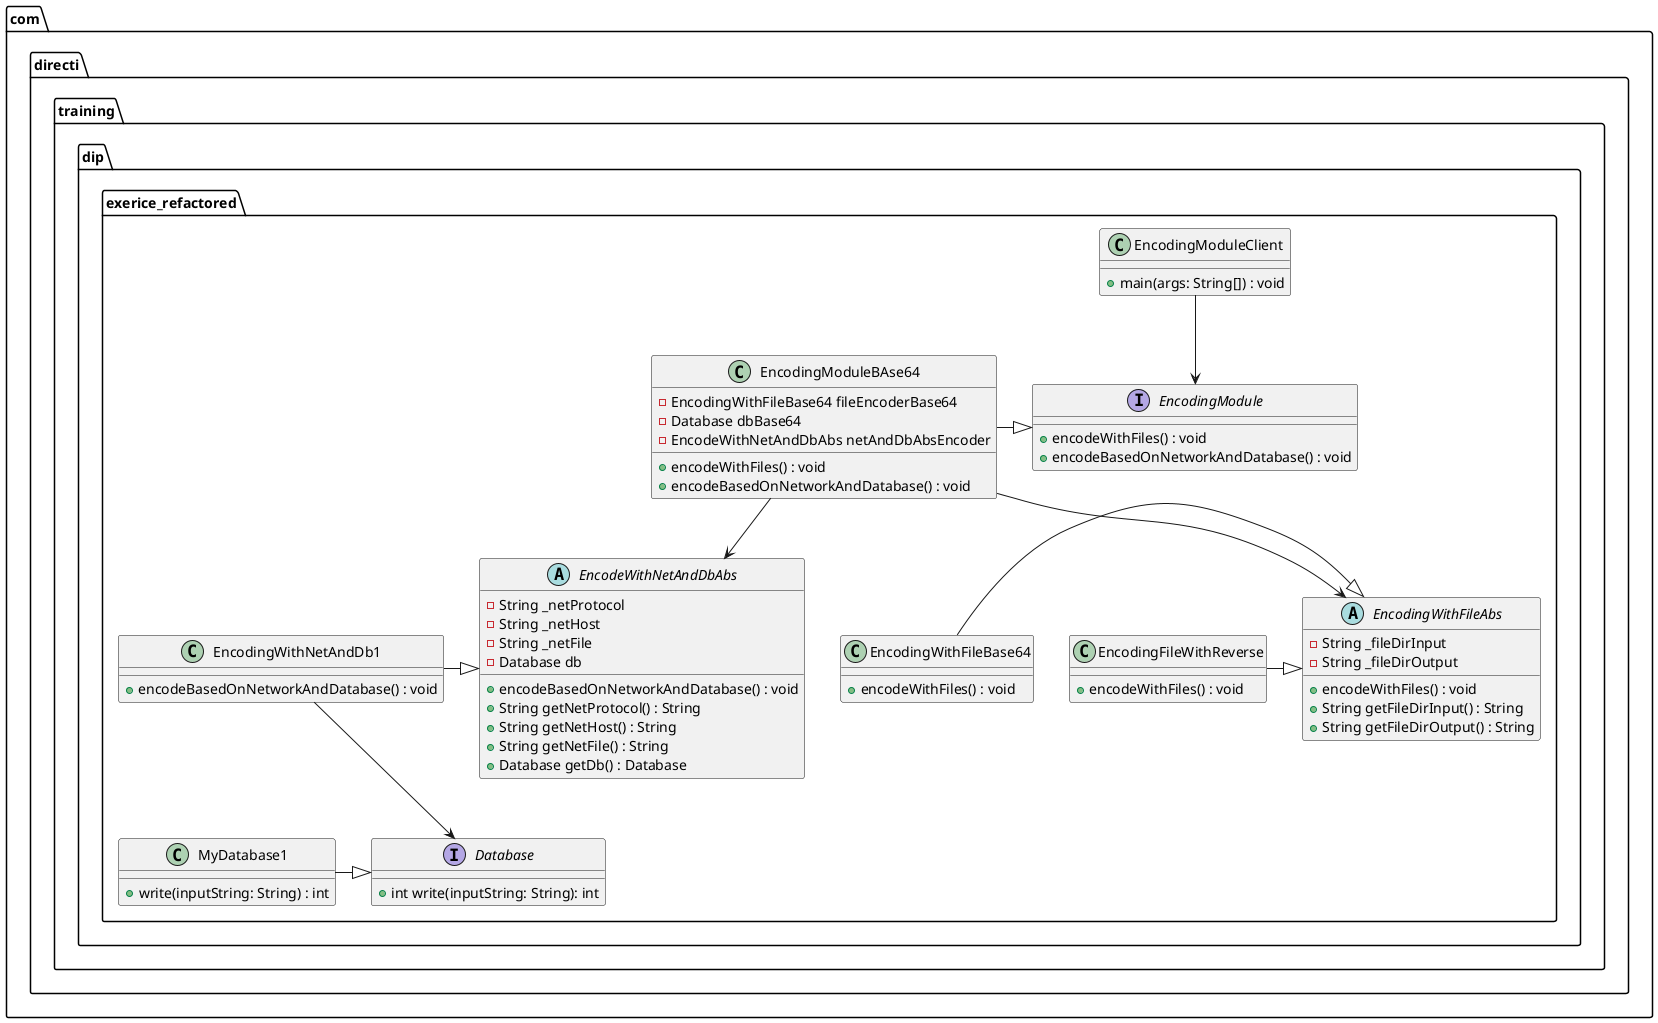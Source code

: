 @startuml

package com.directi.training.dip.exerice_refactored {

    interface Database {
        +int write(inputString: String): int
    }

    abstract class EncodeWithNetAndDbAbs {
        -String _netProtocol
        -String _netHost
        -String _netFile
        -Database db
        +encodeBasedOnNetworkAndDatabase() : void
        +String getNetProtocol() : String
        +String getNetHost() : String
        +String getNetFile() : String
        +Database getDb() : Database
    }

    abstract class EncodingWithFileAbs {
        -String _fileDirInput
        -String _fileDirOutput
        +encodeWithFiles() : void
        +String getFileDirInput() : String
        +String getFileDirOutput() : String
    }

    interface EncodingModule {
        +encodeWithFiles() : void
        +encodeBasedOnNetworkAndDatabase() : void
    }

    class EncodingFileWithReverse {
        +encodeWithFiles() : void
    }

    class EncodingWithFileBase64 {
        +encodeWithFiles() : void
    }

    class EncodingModuleBAse64 {
        -EncodingWithFileBase64 fileEncoderBase64
        -Database dbBase64
        -EncodeWithNetAndDbAbs netAndDbAbsEncoder
        +encodeWithFiles() : void
        +encodeBasedOnNetworkAndDatabase() : void
    }

    class EncodingModuleClient {
        +main(args: String[]) : void
    }

    class EncodingWithNetAndDb1 {
        +encodeBasedOnNetworkAndDatabase() : void
    }

    class MyDatabase1 {
        +write(inputString: String) : int
    }

    EncodingFileWithReverse -|> EncodingWithFileAbs
    EncodingWithFileBase64 -|> EncodingWithFileAbs
    EncodingModuleBAse64 -|> EncodingModule
    EncodingModuleBAse64 --> EncodeWithNetAndDbAbs
    EncodingModuleBAse64 --> EncodingWithFileAbs
    EncodingModuleClient --> EncodingModule
    EncodingWithNetAndDb1 -|> EncodeWithNetAndDbAbs
    MyDatabase1 -|> Database
    EncodingWithNetAndDb1 --> Database

}

@enduml

